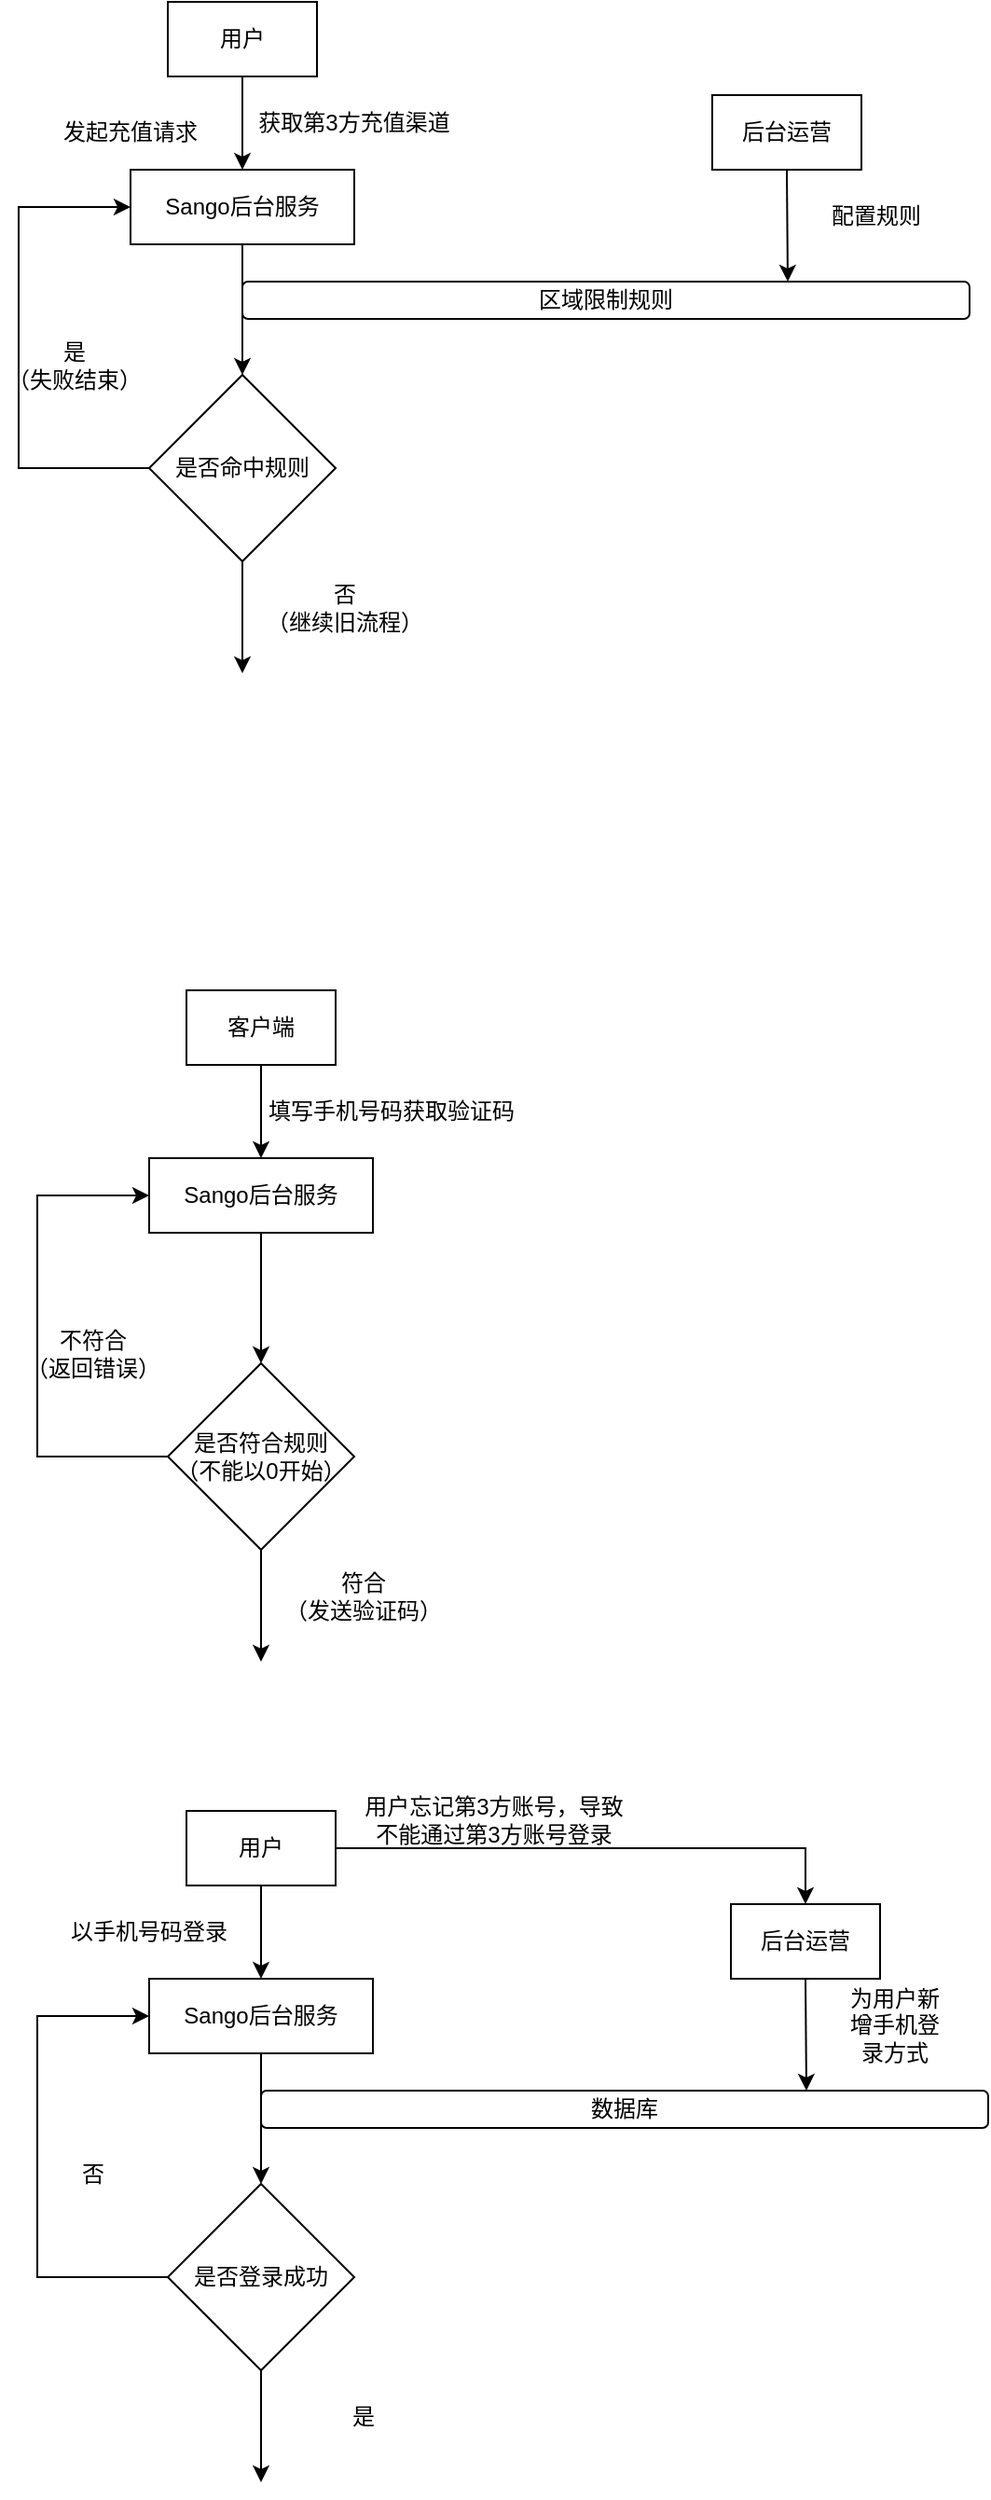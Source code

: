 <mxfile version="21.1.4" type="github">
  <diagram name="第 1 页" id="0sHF9qBQmttzPC8NwO9r">
    <mxGraphModel dx="1434" dy="788" grid="1" gridSize="10" guides="1" tooltips="1" connect="1" arrows="1" fold="1" page="1" pageScale="1" pageWidth="827" pageHeight="1169" math="0" shadow="0">
      <root>
        <mxCell id="0" />
        <mxCell id="1" parent="0" />
        <mxCell id="4CXmgrMIrYcFreV5WLSY-1" value="后台运营" style="rounded=0;whiteSpace=wrap;html=1;" parent="1" vertex="1">
          <mxGeometry x="422" y="80" width="80" height="40" as="geometry" />
        </mxCell>
        <mxCell id="4CXmgrMIrYcFreV5WLSY-2" value="区域限制规则" style="rounded=1;whiteSpace=wrap;html=1;" parent="1" vertex="1">
          <mxGeometry x="170" y="180" width="390" height="20" as="geometry" />
        </mxCell>
        <mxCell id="4CXmgrMIrYcFreV5WLSY-3" value="用户" style="rounded=0;whiteSpace=wrap;html=1;" parent="1" vertex="1">
          <mxGeometry x="130" y="30" width="80" height="40" as="geometry" />
        </mxCell>
        <mxCell id="4CXmgrMIrYcFreV5WLSY-4" value="Sango后台服务" style="rounded=0;whiteSpace=wrap;html=1;" parent="1" vertex="1">
          <mxGeometry x="110" y="120" width="120" height="40" as="geometry" />
        </mxCell>
        <mxCell id="4CXmgrMIrYcFreV5WLSY-5" value="" style="endArrow=classic;html=1;rounded=0;exitX=0.5;exitY=1;exitDx=0;exitDy=0;entryX=0.5;entryY=0;entryDx=0;entryDy=0;" parent="1" source="4CXmgrMIrYcFreV5WLSY-3" target="4CXmgrMIrYcFreV5WLSY-4" edge="1">
          <mxGeometry width="50" height="50" relative="1" as="geometry">
            <mxPoint x="230" y="260" as="sourcePoint" />
            <mxPoint x="280" y="210" as="targetPoint" />
          </mxGeometry>
        </mxCell>
        <mxCell id="4CXmgrMIrYcFreV5WLSY-6" value="获取第3方充值渠道" style="text;html=1;strokeColor=none;fillColor=none;align=center;verticalAlign=middle;whiteSpace=wrap;rounded=0;" parent="1" vertex="1">
          <mxGeometry x="170" y="80" width="120" height="30" as="geometry" />
        </mxCell>
        <mxCell id="4CXmgrMIrYcFreV5WLSY-8" value="发起充值请求" style="text;html=1;strokeColor=none;fillColor=none;align=center;verticalAlign=middle;whiteSpace=wrap;rounded=0;" parent="1" vertex="1">
          <mxGeometry x="50" y="85" width="120" height="30" as="geometry" />
        </mxCell>
        <mxCell id="4CXmgrMIrYcFreV5WLSY-10" value="是否命中规则" style="rhombus;whiteSpace=wrap;html=1;" parent="1" vertex="1">
          <mxGeometry x="120" y="230" width="100" height="100" as="geometry" />
        </mxCell>
        <mxCell id="4CXmgrMIrYcFreV5WLSY-11" value="" style="endArrow=classic;html=1;rounded=0;exitX=0.5;exitY=1;exitDx=0;exitDy=0;entryX=0.5;entryY=0;entryDx=0;entryDy=0;" parent="1" source="4CXmgrMIrYcFreV5WLSY-4" target="4CXmgrMIrYcFreV5WLSY-10" edge="1">
          <mxGeometry width="50" height="50" relative="1" as="geometry">
            <mxPoint x="260" y="210" as="sourcePoint" />
            <mxPoint x="170" y="190" as="targetPoint" />
          </mxGeometry>
        </mxCell>
        <mxCell id="4CXmgrMIrYcFreV5WLSY-12" value="" style="endArrow=classic;html=1;rounded=0;exitX=0.5;exitY=1;exitDx=0;exitDy=0;entryX=0.75;entryY=0;entryDx=0;entryDy=0;" parent="1" source="4CXmgrMIrYcFreV5WLSY-1" target="4CXmgrMIrYcFreV5WLSY-2" edge="1">
          <mxGeometry width="50" height="50" relative="1" as="geometry">
            <mxPoint x="630" y="130" as="sourcePoint" />
            <mxPoint x="680" y="80" as="targetPoint" />
          </mxGeometry>
        </mxCell>
        <mxCell id="4CXmgrMIrYcFreV5WLSY-13" value="配置规则" style="text;html=1;strokeColor=none;fillColor=none;align=center;verticalAlign=middle;whiteSpace=wrap;rounded=0;" parent="1" vertex="1">
          <mxGeometry x="480" y="130" width="60" height="30" as="geometry" />
        </mxCell>
        <mxCell id="4CXmgrMIrYcFreV5WLSY-14" value="" style="endArrow=classic;html=1;rounded=0;exitX=0;exitY=0.5;exitDx=0;exitDy=0;entryX=0;entryY=0.5;entryDx=0;entryDy=0;" parent="1" source="4CXmgrMIrYcFreV5WLSY-10" target="4CXmgrMIrYcFreV5WLSY-4" edge="1">
          <mxGeometry width="50" height="50" relative="1" as="geometry">
            <mxPoint x="190" y="400" as="sourcePoint" />
            <mxPoint x="10" y="280" as="targetPoint" />
            <Array as="points">
              <mxPoint x="50" y="280" />
              <mxPoint x="50" y="140" />
            </Array>
          </mxGeometry>
        </mxCell>
        <mxCell id="4CXmgrMIrYcFreV5WLSY-15" value="是&lt;br&gt;（失败结束）" style="text;html=1;strokeColor=none;fillColor=none;align=center;verticalAlign=middle;whiteSpace=wrap;rounded=0;" parent="1" vertex="1">
          <mxGeometry x="40" y="210" width="80" height="30" as="geometry" />
        </mxCell>
        <mxCell id="4CXmgrMIrYcFreV5WLSY-16" value="" style="endArrow=classic;html=1;rounded=0;exitX=0.5;exitY=1;exitDx=0;exitDy=0;" parent="1" source="4CXmgrMIrYcFreV5WLSY-10" edge="1">
          <mxGeometry width="50" height="50" relative="1" as="geometry">
            <mxPoint x="280" y="370" as="sourcePoint" />
            <mxPoint x="170" y="390" as="targetPoint" />
          </mxGeometry>
        </mxCell>
        <mxCell id="4CXmgrMIrYcFreV5WLSY-18" value="否&lt;br&gt;（继续旧流程）" style="text;html=1;strokeColor=none;fillColor=none;align=center;verticalAlign=middle;whiteSpace=wrap;rounded=0;" parent="1" vertex="1">
          <mxGeometry x="180" y="340" width="90" height="30" as="geometry" />
        </mxCell>
        <mxCell id="1_LUV2rf-xUvDrCFssfB-3" value="客户端" style="rounded=0;whiteSpace=wrap;html=1;" vertex="1" parent="1">
          <mxGeometry x="140" y="560" width="80" height="40" as="geometry" />
        </mxCell>
        <mxCell id="1_LUV2rf-xUvDrCFssfB-4" value="Sango后台服务" style="rounded=0;whiteSpace=wrap;html=1;" vertex="1" parent="1">
          <mxGeometry x="120" y="650" width="120" height="40" as="geometry" />
        </mxCell>
        <mxCell id="1_LUV2rf-xUvDrCFssfB-5" value="" style="endArrow=classic;html=1;rounded=0;exitX=0.5;exitY=1;exitDx=0;exitDy=0;entryX=0.5;entryY=0;entryDx=0;entryDy=0;" edge="1" parent="1" source="1_LUV2rf-xUvDrCFssfB-3" target="1_LUV2rf-xUvDrCFssfB-4">
          <mxGeometry width="50" height="50" relative="1" as="geometry">
            <mxPoint x="240" y="790" as="sourcePoint" />
            <mxPoint x="290" y="740" as="targetPoint" />
          </mxGeometry>
        </mxCell>
        <mxCell id="1_LUV2rf-xUvDrCFssfB-6" value="填写手机号码获取验证码" style="text;html=1;strokeColor=none;fillColor=none;align=center;verticalAlign=middle;whiteSpace=wrap;rounded=0;" vertex="1" parent="1">
          <mxGeometry x="180" y="610" width="140" height="30" as="geometry" />
        </mxCell>
        <mxCell id="1_LUV2rf-xUvDrCFssfB-8" value="是否符合规则&lt;br&gt;（不能以0开始）" style="rhombus;whiteSpace=wrap;html=1;" vertex="1" parent="1">
          <mxGeometry x="130" y="760" width="100" height="100" as="geometry" />
        </mxCell>
        <mxCell id="1_LUV2rf-xUvDrCFssfB-9" value="" style="endArrow=classic;html=1;rounded=0;exitX=0.5;exitY=1;exitDx=0;exitDy=0;entryX=0.5;entryY=0;entryDx=0;entryDy=0;" edge="1" parent="1" source="1_LUV2rf-xUvDrCFssfB-4" target="1_LUV2rf-xUvDrCFssfB-8">
          <mxGeometry width="50" height="50" relative="1" as="geometry">
            <mxPoint x="270" y="740" as="sourcePoint" />
            <mxPoint x="180" y="720" as="targetPoint" />
          </mxGeometry>
        </mxCell>
        <mxCell id="1_LUV2rf-xUvDrCFssfB-12" value="" style="endArrow=classic;html=1;rounded=0;exitX=0;exitY=0.5;exitDx=0;exitDy=0;entryX=0;entryY=0.5;entryDx=0;entryDy=0;" edge="1" parent="1" source="1_LUV2rf-xUvDrCFssfB-8" target="1_LUV2rf-xUvDrCFssfB-4">
          <mxGeometry width="50" height="50" relative="1" as="geometry">
            <mxPoint x="200" y="930" as="sourcePoint" />
            <mxPoint x="20" y="810" as="targetPoint" />
            <Array as="points">
              <mxPoint x="60" y="810" />
              <mxPoint x="60" y="670" />
            </Array>
          </mxGeometry>
        </mxCell>
        <mxCell id="1_LUV2rf-xUvDrCFssfB-13" value="不符合&lt;br&gt;（返回错误）" style="text;html=1;strokeColor=none;fillColor=none;align=center;verticalAlign=middle;whiteSpace=wrap;rounded=0;" vertex="1" parent="1">
          <mxGeometry x="50" y="740" width="80" height="30" as="geometry" />
        </mxCell>
        <mxCell id="1_LUV2rf-xUvDrCFssfB-14" value="" style="endArrow=classic;html=1;rounded=0;exitX=0.5;exitY=1;exitDx=0;exitDy=0;" edge="1" parent="1" source="1_LUV2rf-xUvDrCFssfB-8">
          <mxGeometry width="50" height="50" relative="1" as="geometry">
            <mxPoint x="290" y="900" as="sourcePoint" />
            <mxPoint x="180" y="920" as="targetPoint" />
          </mxGeometry>
        </mxCell>
        <mxCell id="1_LUV2rf-xUvDrCFssfB-15" value="符合&lt;br&gt;（发送验证码）" style="text;html=1;strokeColor=none;fillColor=none;align=center;verticalAlign=middle;whiteSpace=wrap;rounded=0;" vertex="1" parent="1">
          <mxGeometry x="190" y="870" width="90" height="30" as="geometry" />
        </mxCell>
        <mxCell id="1_LUV2rf-xUvDrCFssfB-16" value="后台运营" style="rounded=0;whiteSpace=wrap;html=1;" vertex="1" parent="1">
          <mxGeometry x="432" y="1050" width="80" height="40" as="geometry" />
        </mxCell>
        <mxCell id="1_LUV2rf-xUvDrCFssfB-17" value="数据库" style="rounded=1;whiteSpace=wrap;html=1;" vertex="1" parent="1">
          <mxGeometry x="180" y="1150" width="390" height="20" as="geometry" />
        </mxCell>
        <mxCell id="1_LUV2rf-xUvDrCFssfB-18" value="用户" style="rounded=0;whiteSpace=wrap;html=1;" vertex="1" parent="1">
          <mxGeometry x="140" y="1000" width="80" height="40" as="geometry" />
        </mxCell>
        <mxCell id="1_LUV2rf-xUvDrCFssfB-19" value="Sango后台服务" style="rounded=0;whiteSpace=wrap;html=1;" vertex="1" parent="1">
          <mxGeometry x="120" y="1090" width="120" height="40" as="geometry" />
        </mxCell>
        <mxCell id="1_LUV2rf-xUvDrCFssfB-20" value="" style="endArrow=classic;html=1;rounded=0;exitX=0.5;exitY=1;exitDx=0;exitDy=0;entryX=0.5;entryY=0;entryDx=0;entryDy=0;" edge="1" parent="1" source="1_LUV2rf-xUvDrCFssfB-18" target="1_LUV2rf-xUvDrCFssfB-19">
          <mxGeometry width="50" height="50" relative="1" as="geometry">
            <mxPoint x="240" y="1230" as="sourcePoint" />
            <mxPoint x="290" y="1180" as="targetPoint" />
          </mxGeometry>
        </mxCell>
        <mxCell id="1_LUV2rf-xUvDrCFssfB-21" value="以手机号码登录" style="text;html=1;strokeColor=none;fillColor=none;align=center;verticalAlign=middle;whiteSpace=wrap;rounded=0;" vertex="1" parent="1">
          <mxGeometry x="60" y="1050" width="120" height="30" as="geometry" />
        </mxCell>
        <mxCell id="1_LUV2rf-xUvDrCFssfB-23" value="是否登录成功" style="rhombus;whiteSpace=wrap;html=1;" vertex="1" parent="1">
          <mxGeometry x="130" y="1200" width="100" height="100" as="geometry" />
        </mxCell>
        <mxCell id="1_LUV2rf-xUvDrCFssfB-24" value="" style="endArrow=classic;html=1;rounded=0;exitX=0.5;exitY=1;exitDx=0;exitDy=0;entryX=0.5;entryY=0;entryDx=0;entryDy=0;" edge="1" parent="1" source="1_LUV2rf-xUvDrCFssfB-19" target="1_LUV2rf-xUvDrCFssfB-23">
          <mxGeometry width="50" height="50" relative="1" as="geometry">
            <mxPoint x="270" y="1180" as="sourcePoint" />
            <mxPoint x="180" y="1160" as="targetPoint" />
          </mxGeometry>
        </mxCell>
        <mxCell id="1_LUV2rf-xUvDrCFssfB-25" value="" style="endArrow=classic;html=1;rounded=0;exitX=0.5;exitY=1;exitDx=0;exitDy=0;entryX=0.75;entryY=0;entryDx=0;entryDy=0;" edge="1" parent="1" source="1_LUV2rf-xUvDrCFssfB-16" target="1_LUV2rf-xUvDrCFssfB-17">
          <mxGeometry width="50" height="50" relative="1" as="geometry">
            <mxPoint x="640" y="1100" as="sourcePoint" />
            <mxPoint x="690" y="1050" as="targetPoint" />
          </mxGeometry>
        </mxCell>
        <mxCell id="1_LUV2rf-xUvDrCFssfB-26" value="为用户新增手机登录方式" style="text;html=1;strokeColor=none;fillColor=none;align=center;verticalAlign=middle;whiteSpace=wrap;rounded=0;" vertex="1" parent="1">
          <mxGeometry x="490" y="1100" width="60" height="30" as="geometry" />
        </mxCell>
        <mxCell id="1_LUV2rf-xUvDrCFssfB-27" value="" style="endArrow=classic;html=1;rounded=0;exitX=0;exitY=0.5;exitDx=0;exitDy=0;entryX=0;entryY=0.5;entryDx=0;entryDy=0;" edge="1" parent="1" source="1_LUV2rf-xUvDrCFssfB-23" target="1_LUV2rf-xUvDrCFssfB-19">
          <mxGeometry width="50" height="50" relative="1" as="geometry">
            <mxPoint x="200" y="1370" as="sourcePoint" />
            <mxPoint x="20" y="1250" as="targetPoint" />
            <Array as="points">
              <mxPoint x="60" y="1250" />
              <mxPoint x="60" y="1110" />
            </Array>
          </mxGeometry>
        </mxCell>
        <mxCell id="1_LUV2rf-xUvDrCFssfB-28" value="否" style="text;html=1;strokeColor=none;fillColor=none;align=center;verticalAlign=middle;whiteSpace=wrap;rounded=0;" vertex="1" parent="1">
          <mxGeometry x="50" y="1180" width="80" height="30" as="geometry" />
        </mxCell>
        <mxCell id="1_LUV2rf-xUvDrCFssfB-29" value="" style="endArrow=classic;html=1;rounded=0;exitX=0.5;exitY=1;exitDx=0;exitDy=0;" edge="1" parent="1" source="1_LUV2rf-xUvDrCFssfB-23">
          <mxGeometry width="50" height="50" relative="1" as="geometry">
            <mxPoint x="290" y="1340" as="sourcePoint" />
            <mxPoint x="180" y="1360" as="targetPoint" />
          </mxGeometry>
        </mxCell>
        <mxCell id="1_LUV2rf-xUvDrCFssfB-30" value="是" style="text;html=1;strokeColor=none;fillColor=none;align=center;verticalAlign=middle;whiteSpace=wrap;rounded=0;" vertex="1" parent="1">
          <mxGeometry x="190" y="1310" width="90" height="30" as="geometry" />
        </mxCell>
        <mxCell id="1_LUV2rf-xUvDrCFssfB-31" value="" style="endArrow=classic;html=1;rounded=0;exitX=1;exitY=0.5;exitDx=0;exitDy=0;entryX=0.5;entryY=0;entryDx=0;entryDy=0;" edge="1" parent="1" source="1_LUV2rf-xUvDrCFssfB-18" target="1_LUV2rf-xUvDrCFssfB-16">
          <mxGeometry width="50" height="50" relative="1" as="geometry">
            <mxPoint x="330" y="1020" as="sourcePoint" />
            <mxPoint x="460" y="1010" as="targetPoint" />
            <Array as="points">
              <mxPoint x="472" y="1020" />
            </Array>
          </mxGeometry>
        </mxCell>
        <mxCell id="1_LUV2rf-xUvDrCFssfB-32" value="用户忘记第3方账号，导致不能通过第3方账号登录" style="text;html=1;strokeColor=none;fillColor=none;align=center;verticalAlign=middle;whiteSpace=wrap;rounded=0;" vertex="1" parent="1">
          <mxGeometry x="230" y="990" width="150" height="30" as="geometry" />
        </mxCell>
      </root>
    </mxGraphModel>
  </diagram>
</mxfile>
